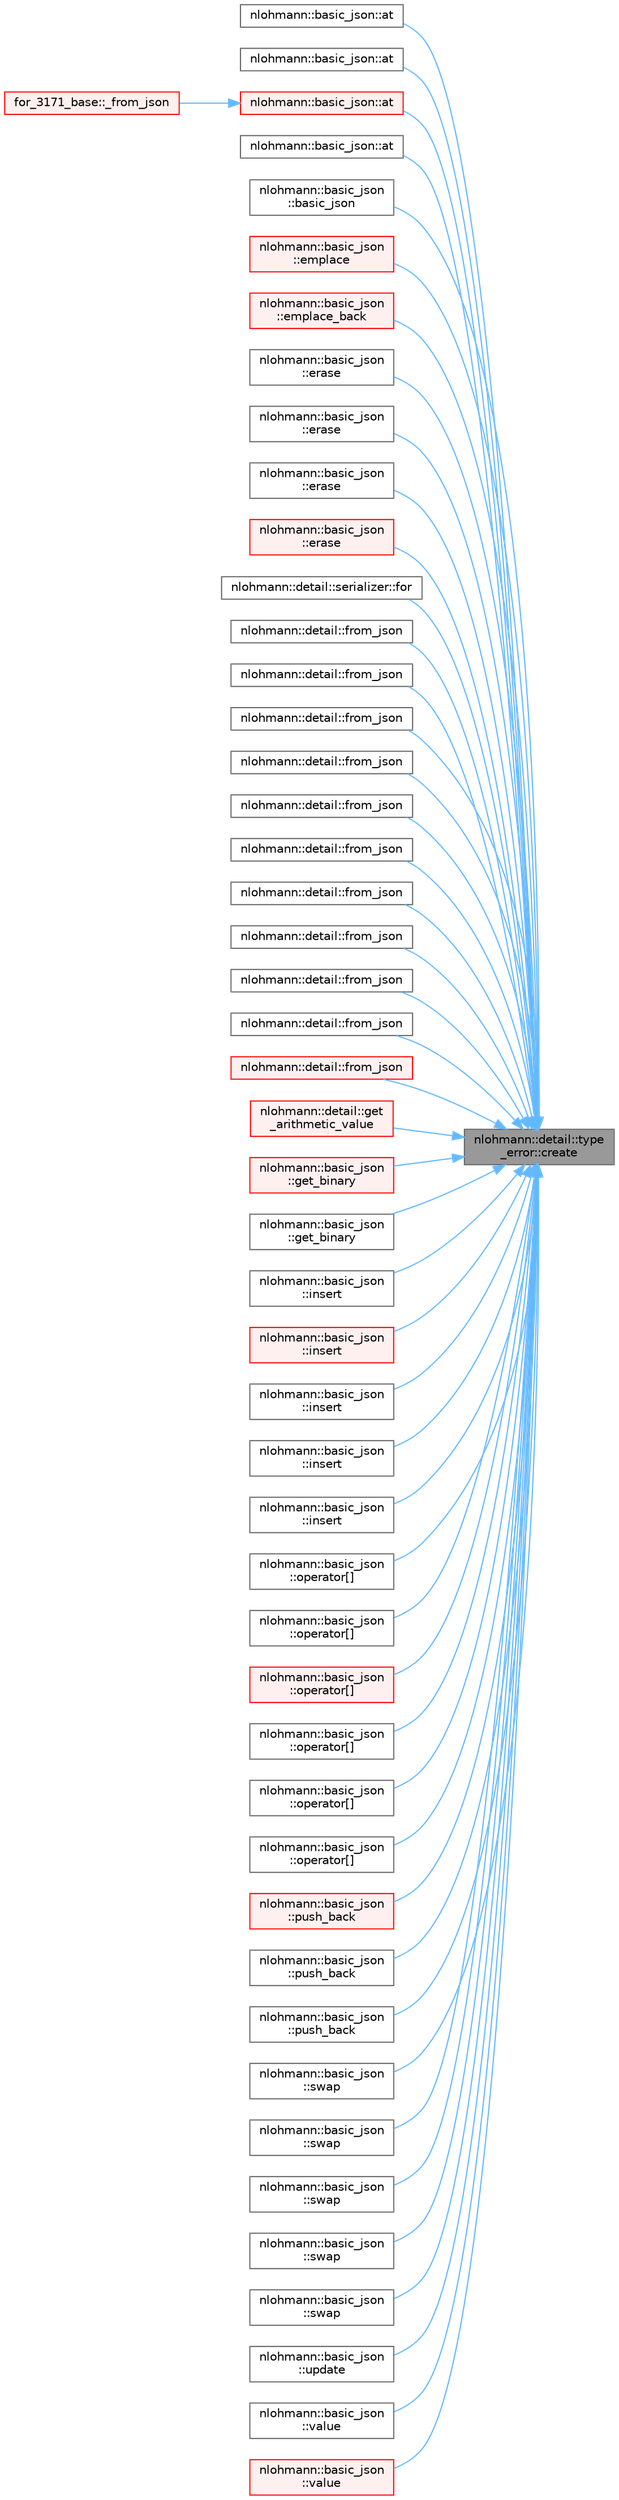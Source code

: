 digraph "nlohmann::detail::type_error::create"
{
 // LATEX_PDF_SIZE
  bgcolor="transparent";
  edge [fontname=Helvetica,fontsize=10,labelfontname=Helvetica,labelfontsize=10];
  node [fontname=Helvetica,fontsize=10,shape=box,height=0.2,width=0.4];
  rankdir="RL";
  Node1 [id="Node000001",label="nlohmann::detail::type\l_error::create",height=0.2,width=0.4,color="gray40", fillcolor="grey60", style="filled", fontcolor="black",tooltip=" "];
  Node1 -> Node2 [id="edge1_Node000001_Node000002",dir="back",color="steelblue1",style="solid",tooltip=" "];
  Node2 [id="Node000002",label="nlohmann::basic_json::at",height=0.2,width=0.4,color="grey40", fillcolor="white", style="filled",URL="$classnlohmann_1_1basic__json.html#a239e942da82f2597d0cf5ec806f5bc0d",tooltip="access specified object element with bounds checking"];
  Node1 -> Node3 [id="edge2_Node000001_Node000003",dir="back",color="steelblue1",style="solid",tooltip=" "];
  Node3 [id="Node000003",label="nlohmann::basic_json::at",height=0.2,width=0.4,color="grey40", fillcolor="white", style="filled",URL="$classnlohmann_1_1basic__json.html#a229964ee10c92ba89ae4fba786fe6b50",tooltip="access specified object element with bounds checking"];
  Node1 -> Node4 [id="edge3_Node000001_Node000004",dir="back",color="steelblue1",style="solid",tooltip=" "];
  Node4 [id="Node000004",label="nlohmann::basic_json::at",height=0.2,width=0.4,color="red", fillcolor="#FFF0F0", style="filled",URL="$classnlohmann_1_1basic__json.html#a52b18a5b7e68652c65b070900c438c6e",tooltip="access specified array element with bounds checking"];
  Node4 -> Node5 [id="edge4_Node000004_Node000005",dir="back",color="steelblue1",style="solid",tooltip=" "];
  Node5 [id="Node000005",label="for_3171_base::_from_json",height=0.2,width=0.4,color="red", fillcolor="#FFF0F0", style="filled",URL="$structfor__3171__base.html#a24139b3a8ac007a1418f04a77fc58f23",tooltip=" "];
  Node1 -> Node35 [id="edge5_Node000001_Node000035",dir="back",color="steelblue1",style="solid",tooltip=" "];
  Node35 [id="Node000035",label="nlohmann::basic_json::at",height=0.2,width=0.4,color="grey40", fillcolor="white", style="filled",URL="$classnlohmann_1_1basic__json.html#aeb18fe2b8a5dbff4ccf2848de854c3ac",tooltip="access specified array element with bounds checking"];
  Node1 -> Node36 [id="edge6_Node000001_Node000036",dir="back",color="steelblue1",style="solid",tooltip=" "];
  Node36 [id="Node000036",label="nlohmann::basic_json\l::basic_json",height=0.2,width=0.4,color="grey40", fillcolor="white", style="filled",URL="$classnlohmann_1_1basic__json.html#aeac617faf3448d6d2cb33a020be01d37",tooltip="create a container (array or object) from an initializer list"];
  Node1 -> Node37 [id="edge7_Node000001_Node000037",dir="back",color="steelblue1",style="solid",tooltip=" "];
  Node37 [id="Node000037",label="nlohmann::basic_json\l::emplace",height=0.2,width=0.4,color="red", fillcolor="#FFF0F0", style="filled",URL="$classnlohmann_1_1basic__json.html#af244c096197a233edba4c83200ae66ac",tooltip="add an object to an object if key does not exist"];
  Node1 -> Node40 [id="edge8_Node000001_Node000040",dir="back",color="steelblue1",style="solid",tooltip=" "];
  Node40 [id="Node000040",label="nlohmann::basic_json\l::emplace_back",height=0.2,width=0.4,color="red", fillcolor="#FFF0F0", style="filled",URL="$classnlohmann_1_1basic__json.html#a15c0a5db4fb12d49433801bbe6436bfb",tooltip="add an object to an array"];
  Node1 -> Node42 [id="edge9_Node000001_Node000042",dir="back",color="steelblue1",style="solid",tooltip=" "];
  Node42 [id="Node000042",label="nlohmann::basic_json\l::erase",height=0.2,width=0.4,color="grey40", fillcolor="white", style="filled",URL="$classnlohmann_1_1basic__json.html#a221b943d3228488c14225e55f726cc26",tooltip="remove element from a JSON array given an index"];
  Node1 -> Node43 [id="edge10_Node000001_Node000043",dir="back",color="steelblue1",style="solid",tooltip=" "];
  Node43 [id="Node000043",label="nlohmann::basic_json\l::erase",height=0.2,width=0.4,color="grey40", fillcolor="white", style="filled",URL="$classnlohmann_1_1basic__json.html#af72b1c9d1502b02a49a0cb9db9f980ea",tooltip="remove element from a JSON object given a key"];
  Node1 -> Node44 [id="edge11_Node000001_Node000044",dir="back",color="steelblue1",style="solid",tooltip=" "];
  Node44 [id="Node000044",label="nlohmann::basic_json\l::erase",height=0.2,width=0.4,color="grey40", fillcolor="white", style="filled",URL="$classnlohmann_1_1basic__json.html#a8ac83750e267e37d5d47591eb44cce42",tooltip="remove elements given an iterator range"];
  Node1 -> Node45 [id="edge12_Node000001_Node000045",dir="back",color="steelblue1",style="solid",tooltip=" "];
  Node45 [id="Node000045",label="nlohmann::basic_json\l::erase",height=0.2,width=0.4,color="red", fillcolor="#FFF0F0", style="filled",URL="$classnlohmann_1_1basic__json.html#a494632b69bbe1d0153d3bedad0901b8e",tooltip="remove element given an iterator"];
  Node1 -> Node54 [id="edge13_Node000001_Node000054",dir="back",color="steelblue1",style="solid",tooltip=" "];
  Node54 [id="Node000054",label="nlohmann::detail::serializer::for",height=0.2,width=0.4,color="grey40", fillcolor="white", style="filled",URL="$classnlohmann_1_1detail_1_1serializer.html#ab14b8ec1f8102aa4c7e3c349f317654e",tooltip=" "];
  Node1 -> Node55 [id="edge14_Node000001_Node000055",dir="back",color="steelblue1",style="solid",tooltip=" "];
  Node55 [id="Node000055",label="nlohmann::detail::from_json",height=0.2,width=0.4,color="grey40", fillcolor="white", style="filled",URL="$namespacenlohmann_1_1detail.html#a839b0ab50d2c9bce669068f56bc41202",tooltip=" "];
  Node1 -> Node56 [id="edge15_Node000001_Node000056",dir="back",color="steelblue1",style="solid",tooltip=" "];
  Node56 [id="Node000056",label="nlohmann::detail::from_json",height=0.2,width=0.4,color="grey40", fillcolor="white", style="filled",URL="$namespacenlohmann_1_1detail.html#a5b24896e5f5db6af06d939dde4b63fe1",tooltip=" "];
  Node1 -> Node57 [id="edge16_Node000001_Node000057",dir="back",color="steelblue1",style="solid",tooltip=" "];
  Node57 [id="Node000057",label="nlohmann::detail::from_json",height=0.2,width=0.4,color="grey40", fillcolor="white", style="filled",URL="$namespacenlohmann_1_1detail.html#a2932f2bc2943dac6d51669312f4fc0f5",tooltip=" "];
  Node1 -> Node58 [id="edge17_Node000001_Node000058",dir="back",color="steelblue1",style="solid",tooltip=" "];
  Node58 [id="Node000058",label="nlohmann::detail::from_json",height=0.2,width=0.4,color="grey40", fillcolor="white", style="filled",URL="$namespacenlohmann_1_1detail.html#a5cfb765aad92795abd7fda29d017272a",tooltip=" "];
  Node1 -> Node59 [id="edge18_Node000001_Node000059",dir="back",color="steelblue1",style="solid",tooltip=" "];
  Node59 [id="Node000059",label="nlohmann::detail::from_json",height=0.2,width=0.4,color="grey40", fillcolor="white", style="filled",URL="$namespacenlohmann_1_1detail.html#ae93147a54d2740228ef16a5e6210ca3e",tooltip=" "];
  Node1 -> Node60 [id="edge19_Node000001_Node000060",dir="back",color="steelblue1",style="solid",tooltip=" "];
  Node60 [id="Node000060",label="nlohmann::detail::from_json",height=0.2,width=0.4,color="grey40", fillcolor="white", style="filled",URL="$namespacenlohmann_1_1detail.html#aef5c8ea108f4d2b03fb4a635617510de",tooltip=" "];
  Node1 -> Node61 [id="edge20_Node000001_Node000061",dir="back",color="steelblue1",style="solid",tooltip=" "];
  Node61 [id="Node000061",label="nlohmann::detail::from_json",height=0.2,width=0.4,color="grey40", fillcolor="white", style="filled",URL="$namespacenlohmann_1_1detail.html#a3df497b1d3977f071b488ecac1401517",tooltip=" "];
  Node1 -> Node62 [id="edge21_Node000001_Node000062",dir="back",color="steelblue1",style="solid",tooltip=" "];
  Node62 [id="Node000062",label="nlohmann::detail::from_json",height=0.2,width=0.4,color="grey40", fillcolor="white", style="filled",URL="$namespacenlohmann_1_1detail.html#aeabc1adfeb8bcfbdf24c533380d1e773",tooltip=" "];
  Node1 -> Node63 [id="edge22_Node000001_Node000063",dir="back",color="steelblue1",style="solid",tooltip=" "];
  Node63 [id="Node000063",label="nlohmann::detail::from_json",height=0.2,width=0.4,color="grey40", fillcolor="white", style="filled",URL="$namespacenlohmann_1_1detail.html#a58117f225f43d03e3a0a4a6f3d77c9d9",tooltip=" "];
  Node1 -> Node64 [id="edge23_Node000001_Node000064",dir="back",color="steelblue1",style="solid",tooltip=" "];
  Node64 [id="Node000064",label="nlohmann::detail::from_json",height=0.2,width=0.4,color="grey40", fillcolor="white", style="filled",URL="$namespacenlohmann_1_1detail.html#ad74d89f77ada7a57eff38b43d4bf2335",tooltip=" "];
  Node1 -> Node65 [id="edge24_Node000001_Node000065",dir="back",color="steelblue1",style="solid",tooltip=" "];
  Node65 [id="Node000065",label="nlohmann::detail::from_json",height=0.2,width=0.4,color="red", fillcolor="#FFF0F0", style="filled",URL="$namespacenlohmann_1_1detail.html#a1f0395aad0fe853a4539288749d3a603",tooltip=" "];
  Node1 -> Node67 [id="edge25_Node000001_Node000067",dir="back",color="steelblue1",style="solid",tooltip=" "];
  Node67 [id="Node000067",label="nlohmann::detail::get\l_arithmetic_value",height=0.2,width=0.4,color="red", fillcolor="#FFF0F0", style="filled",URL="$namespacenlohmann_1_1detail.html#a85955b9c6dd31846e4b8e891f78614b6",tooltip=" "];
  Node1 -> Node72 [id="edge26_Node000001_Node000072",dir="back",color="steelblue1",style="solid",tooltip=" "];
  Node72 [id="Node000072",label="nlohmann::basic_json\l::get_binary",height=0.2,width=0.4,color="red", fillcolor="#FFF0F0", style="filled",URL="$classnlohmann_1_1basic__json.html#a23c2e02101cc62e1aec1d6ddaef0e340",tooltip="get a binary value"];
  Node1 -> Node79 [id="edge27_Node000001_Node000079",dir="back",color="steelblue1",style="solid",tooltip=" "];
  Node79 [id="Node000079",label="nlohmann::basic_json\l::get_binary",height=0.2,width=0.4,color="grey40", fillcolor="white", style="filled",URL="$classnlohmann_1_1basic__json.html#a314434d513d15eb576707d4afae3dd64",tooltip="get a binary value"];
  Node1 -> Node80 [id="edge28_Node000001_Node000080",dir="back",color="steelblue1",style="solid",tooltip=" "];
  Node80 [id="Node000080",label="nlohmann::basic_json\l::insert",height=0.2,width=0.4,color="grey40", fillcolor="white", style="filled",URL="$classnlohmann_1_1basic__json.html#a0181d03c6314bedcbad2e92d3676223c",tooltip="inserts range of elements into object"];
  Node1 -> Node81 [id="edge29_Node000001_Node000081",dir="back",color="steelblue1",style="solid",tooltip=" "];
  Node81 [id="Node000081",label="nlohmann::basic_json\l::insert",height=0.2,width=0.4,color="red", fillcolor="#FFF0F0", style="filled",URL="$classnlohmann_1_1basic__json.html#aeb86e8478e20d95970a8b61ff01dce3b",tooltip="inserts element into array"];
  Node1 -> Node85 [id="edge30_Node000001_Node000085",dir="back",color="steelblue1",style="solid",tooltip=" "];
  Node85 [id="Node000085",label="nlohmann::basic_json\l::insert",height=0.2,width=0.4,color="grey40", fillcolor="white", style="filled",URL="$classnlohmann_1_1basic__json.html#a8137d5471edcd71606e42155ed9c23e2",tooltip="inserts range of elements into array"];
  Node1 -> Node86 [id="edge31_Node000001_Node000086",dir="back",color="steelblue1",style="solid",tooltip=" "];
  Node86 [id="Node000086",label="nlohmann::basic_json\l::insert",height=0.2,width=0.4,color="grey40", fillcolor="white", style="filled",URL="$classnlohmann_1_1basic__json.html#a856b8764efd21dac4205a00fec82e09a",tooltip="inserts elements from initializer list into array"];
  Node1 -> Node87 [id="edge32_Node000001_Node000087",dir="back",color="steelblue1",style="solid",tooltip=" "];
  Node87 [id="Node000087",label="nlohmann::basic_json\l::insert",height=0.2,width=0.4,color="grey40", fillcolor="white", style="filled",URL="$classnlohmann_1_1basic__json.html#a71e197e6cc78c3960011f68a75f8ef22",tooltip="inserts copies of element into array"];
  Node1 -> Node88 [id="edge33_Node000001_Node000088",dir="back",color="steelblue1",style="solid",tooltip=" "];
  Node88 [id="Node000088",label="nlohmann::basic_json\l::operator[]",height=0.2,width=0.4,color="grey40", fillcolor="white", style="filled",URL="$classnlohmann_1_1basic__json.html#a3f45f3820c456ad2e3f3df2926564151",tooltip="access specified object element"];
  Node1 -> Node89 [id="edge34_Node000001_Node000089",dir="back",color="steelblue1",style="solid",tooltip=" "];
  Node89 [id="Node000089",label="nlohmann::basic_json\l::operator[]",height=0.2,width=0.4,color="grey40", fillcolor="white", style="filled",URL="$classnlohmann_1_1basic__json.html#acb5b489310f4e0ce2d5fb29b73fb59d3",tooltip="access specified object element"];
  Node1 -> Node90 [id="edge35_Node000001_Node000090",dir="back",color="steelblue1",style="solid",tooltip=" "];
  Node90 [id="Node000090",label="nlohmann::basic_json\l::operator[]",height=0.2,width=0.4,color="red", fillcolor="#FFF0F0", style="filled",URL="$classnlohmann_1_1basic__json.html#a9ea67fc1ef0ccc42e1d5388fe0416ae5",tooltip="access specified array element"];
  Node1 -> Node91 [id="edge36_Node000001_Node000091",dir="back",color="steelblue1",style="solid",tooltip=" "];
  Node91 [id="Node000091",label="nlohmann::basic_json\l::operator[]",height=0.2,width=0.4,color="grey40", fillcolor="white", style="filled",URL="$classnlohmann_1_1basic__json.html#ad21d96f490fa1aa8605fba8dadcce319",tooltip="access specified array element"];
  Node1 -> Node92 [id="edge37_Node000001_Node000092",dir="back",color="steelblue1",style="solid",tooltip=" "];
  Node92 [id="Node000092",label="nlohmann::basic_json\l::operator[]",height=0.2,width=0.4,color="grey40", fillcolor="white", style="filled",URL="$classnlohmann_1_1basic__json.html#abc94831476f7b4d3efe6f2e9036c7188",tooltip="access specified object element"];
  Node1 -> Node93 [id="edge38_Node000001_Node000093",dir="back",color="steelblue1",style="solid",tooltip=" "];
  Node93 [id="Node000093",label="nlohmann::basic_json\l::operator[]",height=0.2,width=0.4,color="grey40", fillcolor="white", style="filled",URL="$classnlohmann_1_1basic__json.html#a11bbe874496eb7b29a5549e0637de59e",tooltip="access specified object element"];
  Node1 -> Node94 [id="edge39_Node000001_Node000094",dir="back",color="steelblue1",style="solid",tooltip=" "];
  Node94 [id="Node000094",label="nlohmann::basic_json\l::push_back",height=0.2,width=0.4,color="red", fillcolor="#FFF0F0", style="filled",URL="$classnlohmann_1_1basic__json.html#ab9e0253c92736db021840105d374c4c4",tooltip="add an object to an array"];
  Node1 -> Node104 [id="edge40_Node000001_Node000104",dir="back",color="steelblue1",style="solid",tooltip=" "];
  Node104 [id="Node000104",label="nlohmann::basic_json\l::push_back",height=0.2,width=0.4,color="grey40", fillcolor="white", style="filled",URL="$classnlohmann_1_1basic__json.html#a3405d38087e13994a5a4556065b0be6d",tooltip="add an object to an array"];
  Node1 -> Node105 [id="edge41_Node000001_Node000105",dir="back",color="steelblue1",style="solid",tooltip=" "];
  Node105 [id="Node000105",label="nlohmann::basic_json\l::push_back",height=0.2,width=0.4,color="grey40", fillcolor="white", style="filled",URL="$classnlohmann_1_1basic__json.html#ad704839e6a5195e3b76f22e2b9aa63ee",tooltip="add an object to an object"];
  Node1 -> Node106 [id="edge42_Node000001_Node000106",dir="back",color="steelblue1",style="solid",tooltip=" "];
  Node106 [id="Node000106",label="nlohmann::basic_json\l::swap",height=0.2,width=0.4,color="grey40", fillcolor="white", style="filled",URL="$classnlohmann_1_1basic__json.html#a76126242de262f6d38cadda19e0d13e1",tooltip="exchanges the values"];
  Node1 -> Node107 [id="edge43_Node000001_Node000107",dir="back",color="steelblue1",style="solid",tooltip=" "];
  Node107 [id="Node000107",label="nlohmann::basic_json\l::swap",height=0.2,width=0.4,color="grey40", fillcolor="white", style="filled",URL="$classnlohmann_1_1basic__json.html#aa242e339ebc7583e114f2167a83f8c90",tooltip="exchanges the values"];
  Node1 -> Node108 [id="edge44_Node000001_Node000108",dir="back",color="steelblue1",style="solid",tooltip=" "];
  Node108 [id="Node000108",label="nlohmann::basic_json\l::swap",height=0.2,width=0.4,color="grey40", fillcolor="white", style="filled",URL="$classnlohmann_1_1basic__json.html#a57b86bdcfc55557dacc36969adb0417e",tooltip="exchanges the values"];
  Node1 -> Node109 [id="edge45_Node000001_Node000109",dir="back",color="steelblue1",style="solid",tooltip=" "];
  Node109 [id="Node000109",label="nlohmann::basic_json\l::swap",height=0.2,width=0.4,color="grey40", fillcolor="white", style="filled",URL="$classnlohmann_1_1basic__json.html#aac916df9561daf4eaf2372119fe91899",tooltip="exchanges the values"];
  Node1 -> Node110 [id="edge46_Node000001_Node000110",dir="back",color="steelblue1",style="solid",tooltip=" "];
  Node110 [id="Node000110",label="nlohmann::basic_json\l::swap",height=0.2,width=0.4,color="grey40", fillcolor="white", style="filled",URL="$classnlohmann_1_1basic__json.html#a749a1f5091a5e63ccfe919e0aef986af",tooltip="exchanges the values"];
  Node1 -> Node111 [id="edge47_Node000001_Node000111",dir="back",color="steelblue1",style="solid",tooltip=" "];
  Node111 [id="Node000111",label="nlohmann::basic_json\l::update",height=0.2,width=0.4,color="grey40", fillcolor="white", style="filled",URL="$classnlohmann_1_1basic__json.html#a4fd9b1d17f9636dec1a33344a09d2651",tooltip="updates a JSON object from another object, overwriting existing keys"];
  Node1 -> Node112 [id="edge48_Node000001_Node000112",dir="back",color="steelblue1",style="solid",tooltip=" "];
  Node112 [id="Node000112",label="nlohmann::basic_json\l::value",height=0.2,width=0.4,color="grey40", fillcolor="white", style="filled",URL="$classnlohmann_1_1basic__json.html#a36bd6765ccd8aeeeb4e49a766ba639df",tooltip="access specified object element via JSON Pointer with default value"];
  Node1 -> Node113 [id="edge49_Node000001_Node000113",dir="back",color="steelblue1",style="solid",tooltip=" "];
  Node113 [id="Node000113",label="nlohmann::basic_json\l::value",height=0.2,width=0.4,color="red", fillcolor="#FFF0F0", style="filled",URL="$classnlohmann_1_1basic__json.html#a11641b35219676b225d9bd15c7677659",tooltip="access specified object element with default value"];
}
